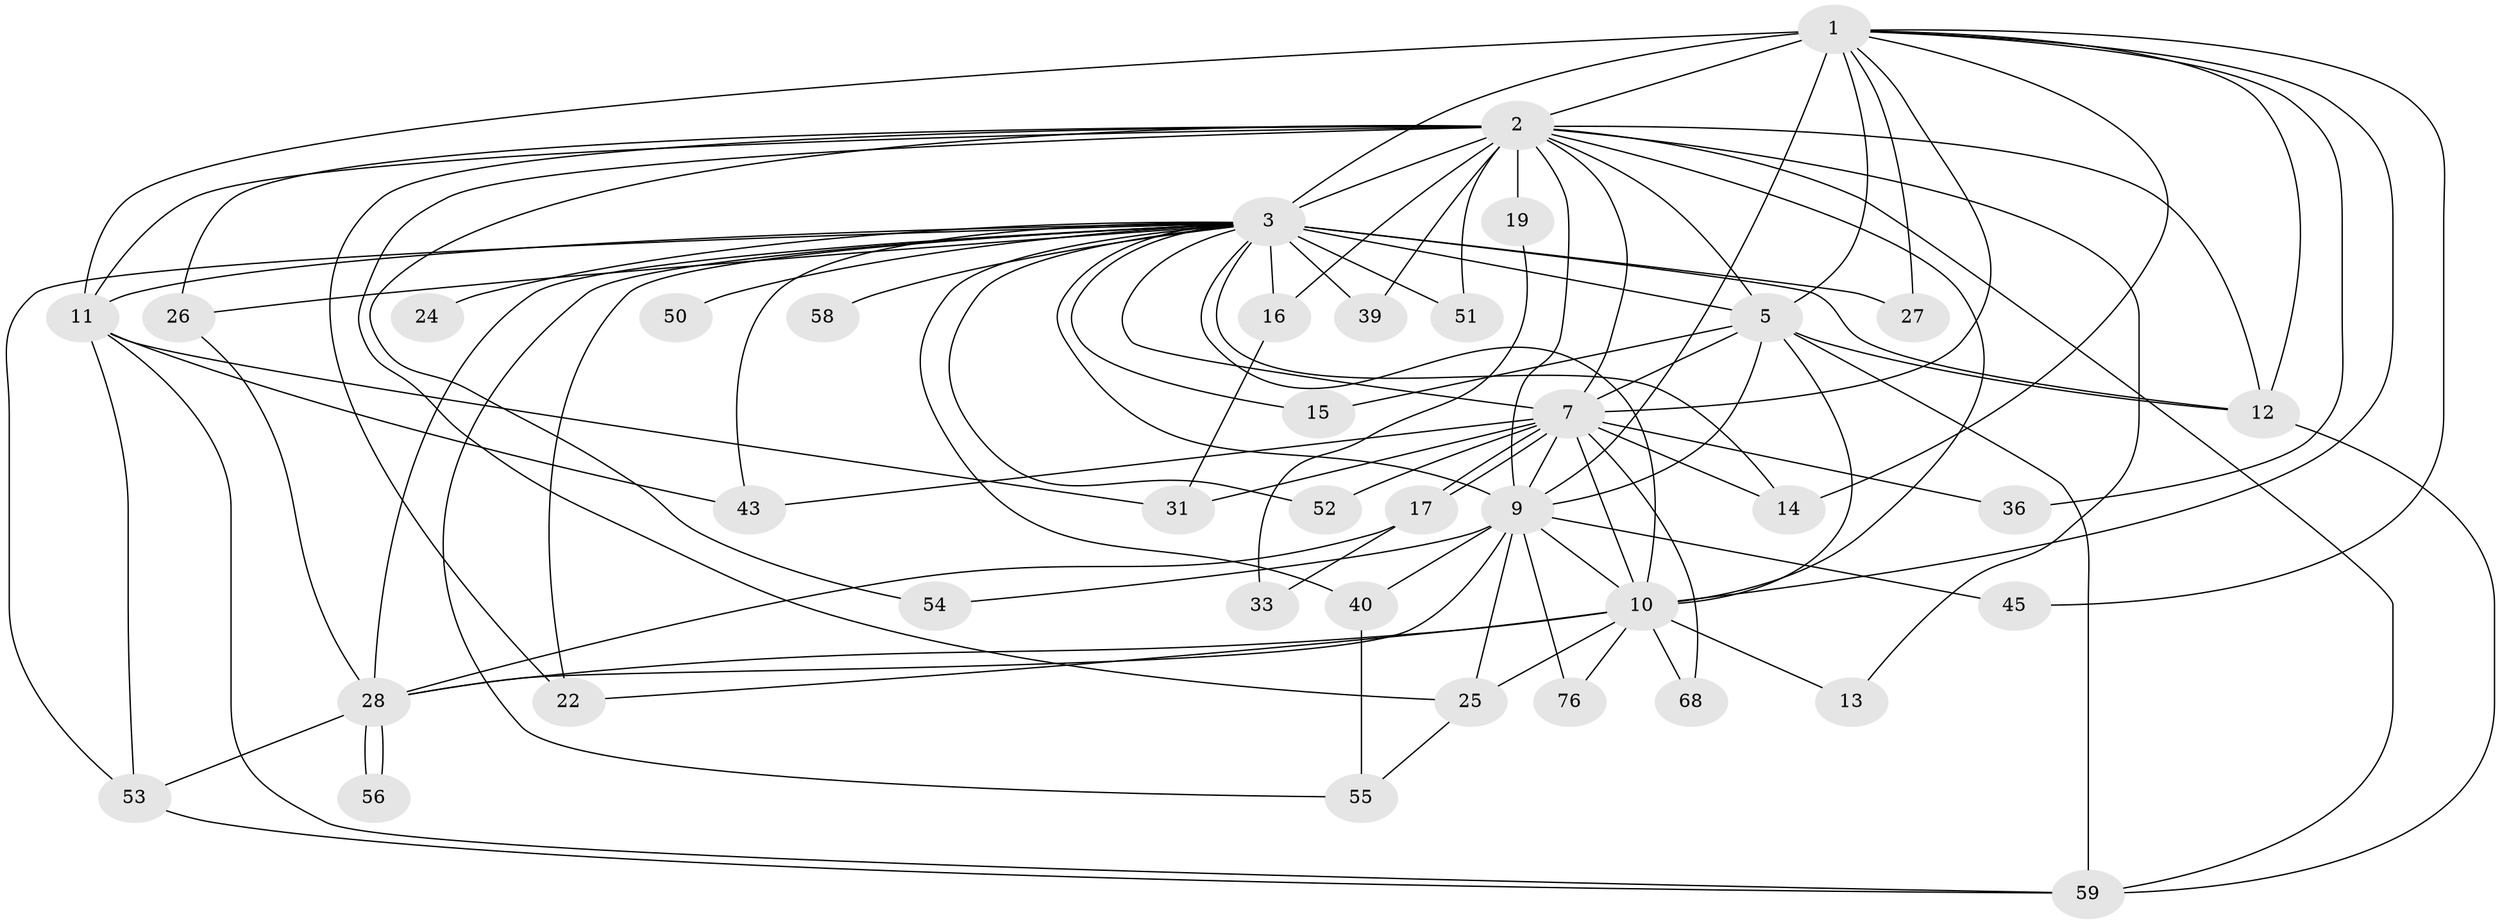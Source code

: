 // original degree distribution, {20: 0.020202020202020204, 22: 0.010101010101010102, 28: 0.010101010101010102, 15: 0.010101010101010102, 23: 0.010101010101010102, 19: 0.030303030303030304, 24: 0.010101010101010102, 4: 0.09090909090909091, 6: 0.010101010101010102, 2: 0.5656565656565656, 3: 0.18181818181818182, 7: 0.020202020202020204, 5: 0.030303030303030304}
// Generated by graph-tools (version 1.1) at 2025/17/03/04/25 18:17:31]
// undirected, 39 vertices, 97 edges
graph export_dot {
graph [start="1"]
  node [color=gray90,style=filled];
  1 [super="+44+34"];
  2 [super="+38+90+57+4+20"];
  3 [super="+23+94+6+61"];
  5;
  7;
  9 [super="+63"];
  10;
  11 [super="+21"];
  12 [super="+92+97+47"];
  13;
  14;
  15;
  16;
  17;
  19 [super="+78"];
  22 [super="+74"];
  24;
  25 [super="+77"];
  26;
  27;
  28 [super="+30+72+60"];
  31 [super="+87"];
  33;
  36;
  39 [super="+86"];
  40;
  43 [super="+81"];
  45 [super="+67"];
  50;
  51;
  52;
  53 [super="+89"];
  54;
  55 [super="+85"];
  56;
  58;
  59 [super="+88+96+73"];
  68;
  76;
  1 -- 2 [weight=4];
  1 -- 3 [weight=6];
  1 -- 5;
  1 -- 7;
  1 -- 9 [weight=2];
  1 -- 10 [weight=2];
  1 -- 11;
  1 -- 12 [weight=2];
  1 -- 14;
  1 -- 27;
  1 -- 36;
  1 -- 45;
  2 -- 3 [weight=14];
  2 -- 5 [weight=3];
  2 -- 7 [weight=3];
  2 -- 9 [weight=3];
  2 -- 10 [weight=4];
  2 -- 11 [weight=2];
  2 -- 13;
  2 -- 16;
  2 -- 19 [weight=3];
  2 -- 39;
  2 -- 22;
  2 -- 25;
  2 -- 26;
  2 -- 51;
  2 -- 54;
  2 -- 59;
  2 -- 12 [weight=2];
  3 -- 5 [weight=3];
  3 -- 7 [weight=4];
  3 -- 9 [weight=3];
  3 -- 10 [weight=4];
  3 -- 50 [weight=2];
  3 -- 39 [weight=2];
  3 -- 26;
  3 -- 27;
  3 -- 43;
  3 -- 22;
  3 -- 12;
  3 -- 15;
  3 -- 16;
  3 -- 24;
  3 -- 40;
  3 -- 51;
  3 -- 52;
  3 -- 53;
  3 -- 55;
  3 -- 58;
  3 -- 14;
  3 -- 28;
  3 -- 11 [weight=2];
  5 -- 7;
  5 -- 9 [weight=2];
  5 -- 10;
  5 -- 15;
  5 -- 59 [weight=2];
  5 -- 12;
  7 -- 9;
  7 -- 10;
  7 -- 14;
  7 -- 17;
  7 -- 17;
  7 -- 36;
  7 -- 43;
  7 -- 52;
  7 -- 68;
  7 -- 31;
  9 -- 10;
  9 -- 25;
  9 -- 40;
  9 -- 45 [weight=2];
  9 -- 54;
  9 -- 76;
  9 -- 28;
  10 -- 13;
  10 -- 22;
  10 -- 68;
  10 -- 76;
  10 -- 28;
  10 -- 25;
  11 -- 59;
  11 -- 53;
  11 -- 43;
  11 -- 31;
  12 -- 59;
  16 -- 31;
  17 -- 28;
  17 -- 33;
  19 -- 33;
  25 -- 55;
  26 -- 28;
  28 -- 56;
  28 -- 56;
  28 -- 53;
  40 -- 55;
  53 -- 59;
}
